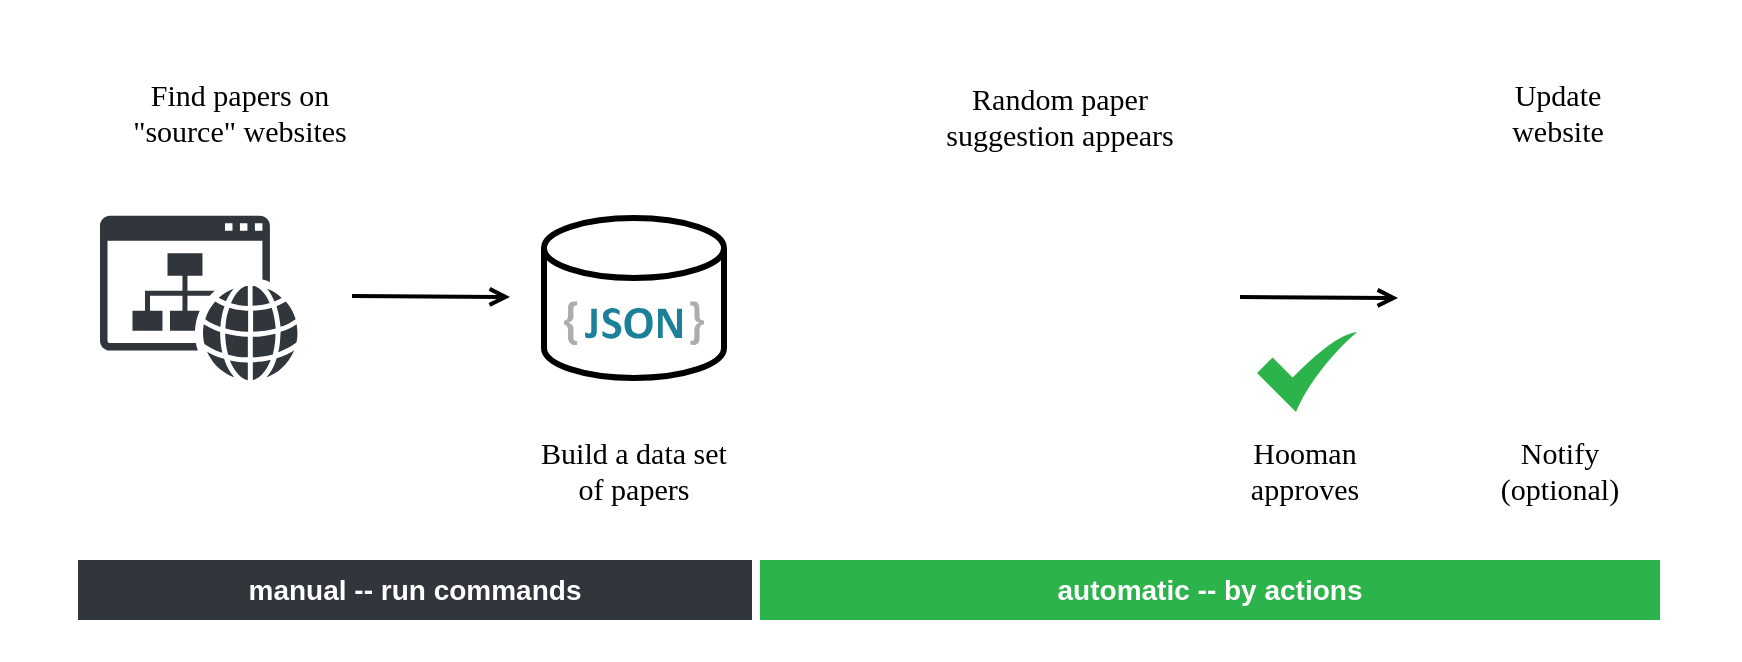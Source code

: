 <mxfile version="21.1.5" type="device">
  <diagram name="Page-1" id="bRhJk8HzBOOXPFuxm7CE">
    <mxGraphModel dx="996" dy="906" grid="1" gridSize="10" guides="1" tooltips="1" connect="1" arrows="1" fold="1" page="1" pageScale="1" pageWidth="850" pageHeight="1100" math="0" shadow="0">
      <root>
        <mxCell id="0" />
        <mxCell id="1" parent="0" />
        <mxCell id="OB-dxN5LZebSLA3xzodv-38" value="" style="rounded=0;whiteSpace=wrap;html=1;labelBackgroundColor=#FFFFFF;labelBorderColor=default;strokeWidth=2;strokeColor=none;" parent="1" vertex="1">
          <mxGeometry x="100" y="140" width="870" height="330" as="geometry" />
        </mxCell>
        <mxCell id="OB-dxN5LZebSLA3xzodv-2" value="" style="endArrow=open;html=1;rounded=0;strokeWidth=2;endFill=0;" parent="1" edge="1">
          <mxGeometry width="50" height="50" relative="1" as="geometry">
            <mxPoint x="276" y="288" as="sourcePoint" />
            <mxPoint x="355" y="288.5" as="targetPoint" />
          </mxGeometry>
        </mxCell>
        <mxCell id="OB-dxN5LZebSLA3xzodv-16" value="" style="shape=image;html=1;verticalAlign=top;verticalLabelPosition=bottom;labelBackgroundColor=#ffffff;imageAspect=0;aspect=fixed;image=https://cdn4.iconfinder.com/data/icons/48-bubbles/48/12.File-128.png" parent="1" vertex="1">
          <mxGeometry x="600" y="255" width="68" height="68" as="geometry" />
        </mxCell>
        <mxCell id="OB-dxN5LZebSLA3xzodv-19" value="" style="shape=image;html=1;verticalAlign=top;verticalLabelPosition=bottom;labelBackgroundColor=#ffffff;imageAspect=0;aspect=fixed;image=https://cdn2.iconfinder.com/data/icons/essential-web-1-1/50/control-shuffle-mix-random-drag-128.png" parent="1" vertex="1">
          <mxGeometry x="497" y="260" width="58" height="58" as="geometry" />
        </mxCell>
        <mxCell id="OB-dxN5LZebSLA3xzodv-27" value="" style="sketch=0;pointerEvents=1;shadow=0;dashed=0;html=1;strokeColor=none;fillColor=#30363C;labelPosition=center;verticalLabelPosition=bottom;verticalAlign=top;outlineConnect=0;align=center;shape=mxgraph.office.concepts.website;" parent="1" vertex="1">
          <mxGeometry x="150" y="247.89" width="99" height="82.22" as="geometry" />
        </mxCell>
        <mxCell id="OB-dxN5LZebSLA3xzodv-28" value="Find papers on &lt;br&gt;&quot;source&quot; websites" style="text;html=1;strokeColor=none;fillColor=none;align=center;verticalAlign=middle;whiteSpace=wrap;rounded=0;fontFamily=Tahoma;fontSize=15;" parent="1" vertex="1">
          <mxGeometry x="150" y="181" width="140" height="30" as="geometry" />
        </mxCell>
        <mxCell id="OB-dxN5LZebSLA3xzodv-29" value="Build a data set &lt;br&gt;of papers" style="text;html=1;strokeColor=none;fillColor=none;align=center;verticalAlign=middle;whiteSpace=wrap;rounded=0;fontFamily=Tahoma;fontSize=15;" parent="1" vertex="1">
          <mxGeometry x="332" y="360" width="170" height="30" as="geometry" />
        </mxCell>
        <mxCell id="OB-dxN5LZebSLA3xzodv-30" value="Random paper &lt;br&gt;suggestion appears" style="text;html=1;strokeColor=none;fillColor=none;align=center;verticalAlign=middle;whiteSpace=wrap;rounded=0;fontFamily=Tahoma;fontSize=15;" parent="1" vertex="1">
          <mxGeometry x="560" y="181" width="140" height="33" as="geometry" />
        </mxCell>
        <mxCell id="OB-dxN5LZebSLA3xzodv-31" value="" style="endArrow=open;html=1;rounded=0;strokeWidth=2;endFill=0;" parent="1" edge="1">
          <mxGeometry width="50" height="50" relative="1" as="geometry">
            <mxPoint x="720" y="288.5" as="sourcePoint" />
            <mxPoint x="799" y="289" as="targetPoint" />
          </mxGeometry>
        </mxCell>
        <mxCell id="OB-dxN5LZebSLA3xzodv-32" value="" style="sketch=0;html=1;aspect=fixed;strokeColor=none;shadow=0;align=center;fillColor=#2DB34B;verticalAlign=top;labelPosition=center;verticalLabelPosition=bottom;shape=mxgraph.gcp2.check" parent="1" vertex="1">
          <mxGeometry x="728.5" y="306" width="50" height="40" as="geometry" />
        </mxCell>
        <mxCell id="OB-dxN5LZebSLA3xzodv-33" value="Hooman approves" style="text;html=1;strokeColor=none;fillColor=none;align=center;verticalAlign=middle;whiteSpace=wrap;rounded=0;fontFamily=Tahoma;fontSize=15;" parent="1" vertex="1">
          <mxGeometry x="700" y="360" width="105" height="30" as="geometry" />
        </mxCell>
        <mxCell id="OB-dxN5LZebSLA3xzodv-34" value="" style="shape=image;html=1;verticalAlign=top;verticalLabelPosition=bottom;labelBackgroundColor=#ffffff;imageAspect=0;aspect=fixed;image=https://cdn4.iconfinder.com/data/icons/48-bubbles/48/43.Bell-128.png" parent="1" vertex="1">
          <mxGeometry x="850" y="249" width="68" height="68" as="geometry" />
        </mxCell>
        <mxCell id="OB-dxN5LZebSLA3xzodv-37" value="Update&lt;br&gt;website" style="text;html=1;strokeColor=none;fillColor=none;align=center;verticalAlign=middle;whiteSpace=wrap;rounded=0;fontFamily=Tahoma;fontSize=15;" parent="1" vertex="1">
          <mxGeometry x="849" y="181" width="60" height="30" as="geometry" />
        </mxCell>
        <mxCell id="INSDCjLmlAj5Y4JtULXQ-2" value="manual -- run commands" style="rounded=0;whiteSpace=wrap;html=1;fillColor=#30363c;strokeColor=none;fontStyle=1;fontColor=#FFFFFF;fontSize=14;" parent="1" vertex="1">
          <mxGeometry x="139" y="420" width="337" height="30" as="geometry" />
        </mxCell>
        <mxCell id="INSDCjLmlAj5Y4JtULXQ-3" value="automatic -- by actions" style="rounded=0;whiteSpace=wrap;html=1;fillColor=#2db34b;strokeColor=none;fontColor=#FFFFFF;fontStyle=1;fontSize=14;" parent="1" vertex="1">
          <mxGeometry x="480" y="420" width="450" height="30" as="geometry" />
        </mxCell>
        <mxCell id="OB-dxN5LZebSLA3xzodv-20" value="" style="shape=cylinder3;whiteSpace=wrap;html=1;boundedLbl=1;backgroundOutline=1;size=15;strokeWidth=3;" parent="1" vertex="1">
          <mxGeometry x="372" y="249" width="90" height="80" as="geometry" />
        </mxCell>
        <mxCell id="OB-dxN5LZebSLA3xzodv-15" value="" style="dashed=0;outlineConnect=0;html=1;align=center;labelPosition=center;verticalLabelPosition=bottom;verticalAlign=top;shape=mxgraph.weblogos.json_2;fillColor=none;strokeColor=none;" parent="1" vertex="1">
          <mxGeometry x="382" y="290.63" width="70" height="21.94" as="geometry" />
        </mxCell>
        <mxCell id="wlrQgJPOBC26v2cOr7MJ-2" value="Notify&lt;br&gt;(optional)" style="text;html=1;strokeColor=none;fillColor=none;align=center;verticalAlign=middle;whiteSpace=wrap;rounded=0;fontFamily=Tahoma;fontSize=15;" vertex="1" parent="1">
          <mxGeometry x="850" y="360" width="60" height="30" as="geometry" />
        </mxCell>
      </root>
    </mxGraphModel>
  </diagram>
</mxfile>
